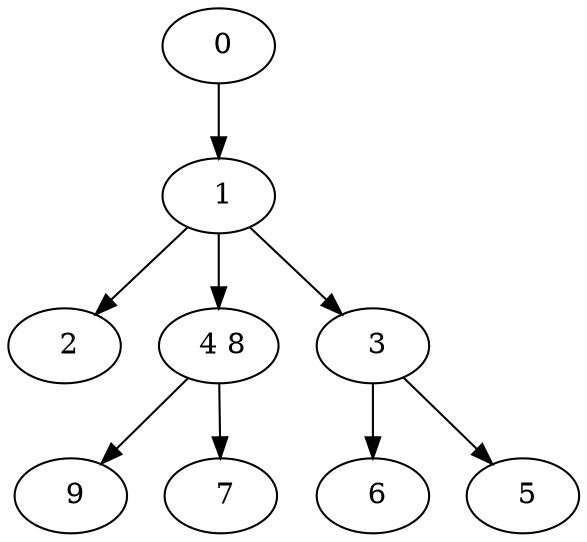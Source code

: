 digraph mytree {
" 1" -> " 2";
" 1" -> " 4 8";
" 1" -> " 3";
" 2";
" 4 8" -> " 9";
" 4 8" -> " 7";
" 3" -> " 6";
" 3" -> " 5";
" 6";
" 9";
" 5";
" 7";
" 0" -> " 1";
}
